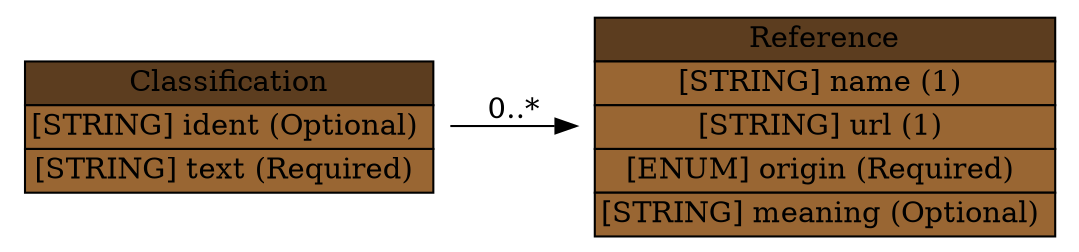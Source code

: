 digraph Classification {
	graph [bb="0,0,428,113",
		rankdir=LR
	];
	node [label="\N"];
	Classification	 [height=0.98611,
		label=<<table BORDER="0" CELLBORDER="1" CELLSPACING="0"> <tr > <td BGCOLOR="#5c3d1f" HREF="/idmef_parser/IDMEF/Classification.html" TITLE="The Classification class provides the &quot;name&quot; of an alert, or other information allowing the manager to determine what it is. This name is chosen by the alert provider. ">Classification</td> </tr>" %<tr><td BGCOLOR="#996633"  HREF="/idmef_parser/IDMEF/Classification.html" TITLE="A unique identifier for this classification; see Section 3.2.9.">[STRING] ident (Optional) </td></tr>%<tr><td BGCOLOR="#996633"  HREF="/idmef_parser/IDMEF/Classification.html" TITLE="A vendor-provided string identifying the Alert message.">[STRING] text (Required) </td></tr>%</table>>,
		pos="87.5,56.5",
		shape=plaintext,
		width=2.4306];
	Reference	 [height=1.5694,
		label=<<table BORDER="0" CELLBORDER="1" CELLSPACING="0"> <tr > <td BGCOLOR="#5c3d1f" HREF="/idmef_parser/IDMEF/Reference.html" TITLE="The Reference class provides the &quot;name&quot; of an alert, or other information allowing the manager to determine what it is. ">Reference</td> </tr>" %<tr><td BGCOLOR="#996633"  HREF="/idmef_parser/IDMEF/Reference.html" TITLE="The name of the alert, from one of the origins listed below.">[STRING] name (1) </td></tr>%<tr><td BGCOLOR="#996633"  HREF="/idmef_parser/IDMEF/Reference.html" TITLE="A URL at which the manager (or the human operator of the manager) can find additional information about the alert.  The document pointed to by the URL may include an in-depth description of the attack, appropriate countermeasures, or other information deemed relevant by the vendor.">[STRING] url (1) </td></tr>%<tr><td BGCOLOR="#996633"  HREF="/idmef_parser/IDMEF/Reference.html" TITLE="The source from which the name of the alert originates. The permitted values for this attribute are shown below.  The default value is &quot;unknown&quot;.  (See also Section 10.)">[ENUM] origin (Required) </td></tr>%<tr><td BGCOLOR="#996633"  HREF="/idmef_parser/IDMEF/Reference.html" TITLE="The meaning of the reference, as understood by the alert provider.  This field is only valid if the value of the &lt;origin&gt; attribute is set to &quot;vendor-specific&quot; or &quot;user-specific&quot;.">[STRING] meaning (Optional) </td></tr>%</table>>,
		pos="330.5,56.5",
		shape=plaintext,
		width=2.7083];
	Classification -> Reference	 [label="0..*",
		lp="204,64",
		pos="e,232.98,56.5 175.17,56.5 190.55,56.5 206.74,56.5 222.61,56.5"];
}
